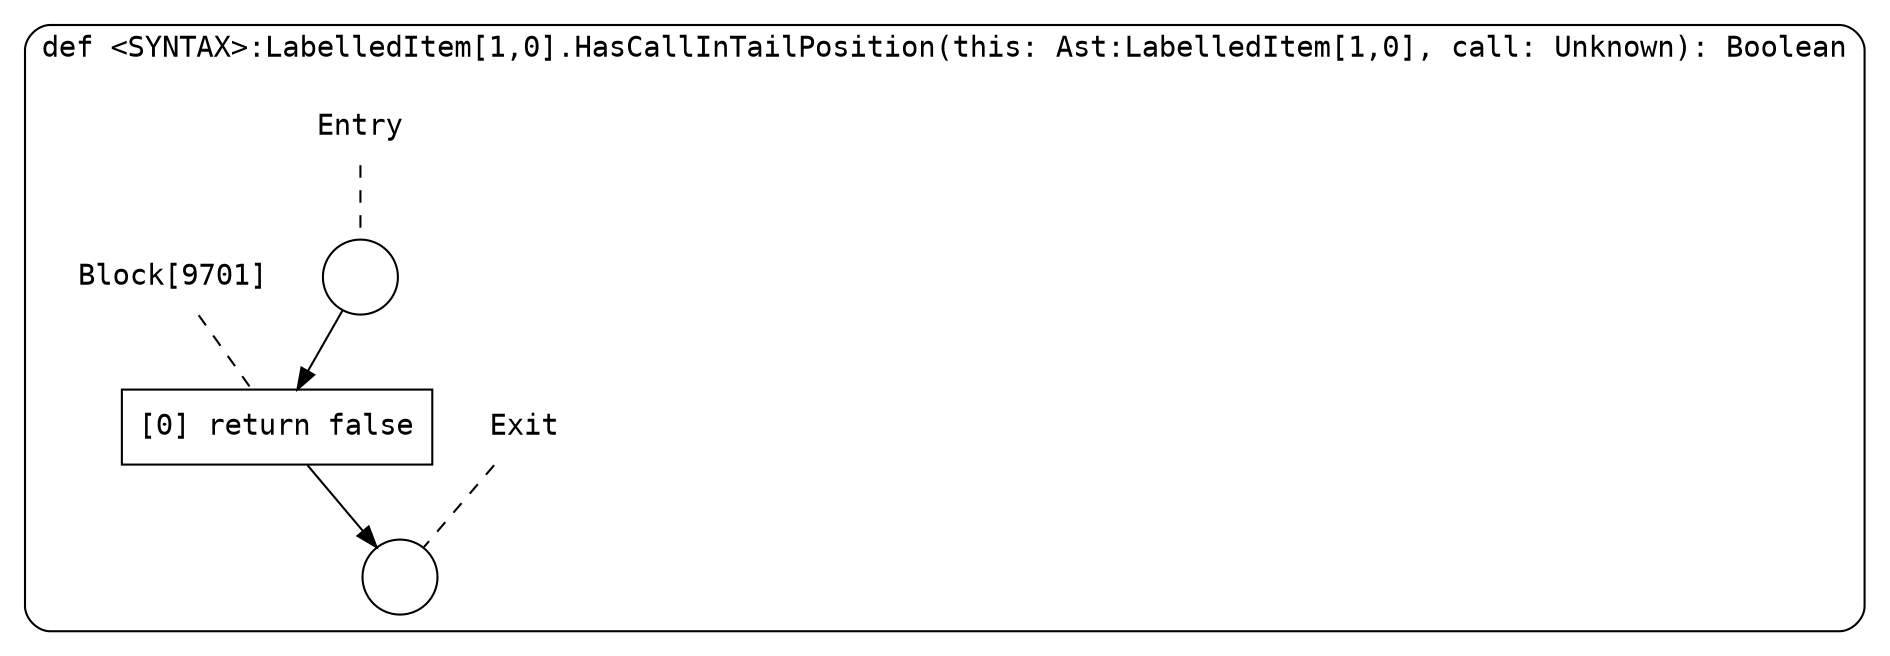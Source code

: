 digraph {
  graph [fontname = "Consolas"]
  node [fontname = "Consolas"]
  edge [fontname = "Consolas"]
  subgraph cluster1732 {
    label = "def <SYNTAX>:LabelledItem[1,0].HasCallInTailPosition(this: Ast:LabelledItem[1,0], call: Unknown): Boolean"
    style = rounded
    cluster1732_entry_name [shape=none, label=<<font color="black">Entry</font>>]
    cluster1732_entry_name -> cluster1732_entry [arrowhead=none, color="black", style=dashed]
    cluster1732_entry [shape=circle label=" " color="black" fillcolor="white" style=filled]
    cluster1732_entry -> node9701 [color="black"]
    cluster1732_exit_name [shape=none, label=<<font color="black">Exit</font>>]
    cluster1732_exit_name -> cluster1732_exit [arrowhead=none, color="black", style=dashed]
    cluster1732_exit [shape=circle label=" " color="black" fillcolor="white" style=filled]
    node9701_name [shape=none, label=<<font color="black">Block[9701]</font>>]
    node9701_name -> node9701 [arrowhead=none, color="black", style=dashed]
    node9701 [shape=box, label=<<font color="black">[0] return false<BR ALIGN="LEFT"/></font>> color="black" fillcolor="white", style=filled]
    node9701 -> cluster1732_exit [color="black"]
  }
}